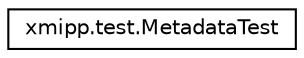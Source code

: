 digraph "Graphical Class Hierarchy"
{
  edge [fontname="Helvetica",fontsize="10",labelfontname="Helvetica",labelfontsize="10"];
  node [fontname="Helvetica",fontsize="10",shape=record];
  rankdir="LR";
  Node0 [label="xmipp.test.MetadataTest",height=0.2,width=0.4,color="black", fillcolor="white", style="filled",URL="$classxmipp_1_1test_1_1MetadataTest.html"];
}
